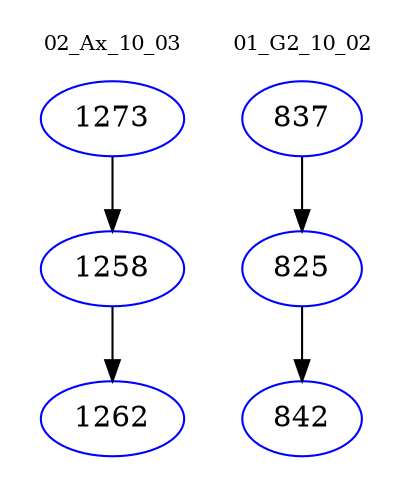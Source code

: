 digraph{
subgraph cluster_0 {
color = white
label = "02_Ax_10_03";
fontsize=10;
T0_1273 [label="1273", color="blue"]
T0_1273 -> T0_1258 [color="black"]
T0_1258 [label="1258", color="blue"]
T0_1258 -> T0_1262 [color="black"]
T0_1262 [label="1262", color="blue"]
}
subgraph cluster_1 {
color = white
label = "01_G2_10_02";
fontsize=10;
T1_837 [label="837", color="blue"]
T1_837 -> T1_825 [color="black"]
T1_825 [label="825", color="blue"]
T1_825 -> T1_842 [color="black"]
T1_842 [label="842", color="blue"]
}
}
